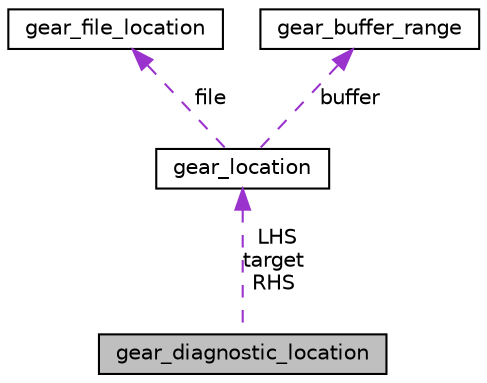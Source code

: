 digraph "gear_diagnostic_location"
{
  edge [fontname="Helvetica",fontsize="10",labelfontname="Helvetica",labelfontsize="10"];
  node [fontname="Helvetica",fontsize="10",shape=record];
  Node1 [label="gear_diagnostic_location",height=0.2,width=0.4,color="black", fillcolor="grey75", style="filled", fontcolor="black"];
  Node2 -> Node1 [dir="back",color="darkorchid3",fontsize="10",style="dashed",label=" LHS\ntarget\nRHS" ,fontname="Helvetica"];
  Node2 [label="gear_location",height=0.2,width=0.4,color="black", fillcolor="white", style="filled",URL="$structgear__location.html",tooltip="Keeps track of locations. "];
  Node3 -> Node2 [dir="back",color="darkorchid3",fontsize="10",style="dashed",label=" file" ,fontname="Helvetica"];
  Node3 [label="gear_file_location",height=0.2,width=0.4,color="black", fillcolor="white", style="filled",URL="$structgear__file__location.html",tooltip="Location described in terms of a source file. "];
  Node4 -> Node2 [dir="back",color="darkorchid3",fontsize="10",style="dashed",label=" buffer" ,fontname="Helvetica"];
  Node4 [label="gear_buffer_range",height=0.2,width=0.4,color="black", fillcolor="white", style="filled",URL="$structgear__buffer__range.html",tooltip="Location described in terms of a character buffer. "];
}
